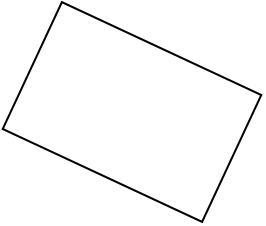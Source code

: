 <mxfile version="21.6.2" type="github">
  <diagram name="Страница 1" id="WFiS3W0_bjR4yDzAsUtz">
    <mxGraphModel dx="2187" dy="795" grid="1" gridSize="10" guides="1" tooltips="1" connect="1" arrows="1" fold="1" page="1" pageScale="1" pageWidth="827" pageHeight="1169" math="0" shadow="0">
      <root>
        <mxCell id="0" />
        <mxCell id="1" parent="0" />
        <mxCell id="96RnpMc_iwZ5XMW62S4j-1" value="" style="rounded=0;whiteSpace=wrap;html=1;rotation=25;" parent="1" vertex="1">
          <mxGeometry x="-190" y="70" width="110" height="70" as="geometry" />
        </mxCell>
      </root>
    </mxGraphModel>
  </diagram>
</mxfile>

